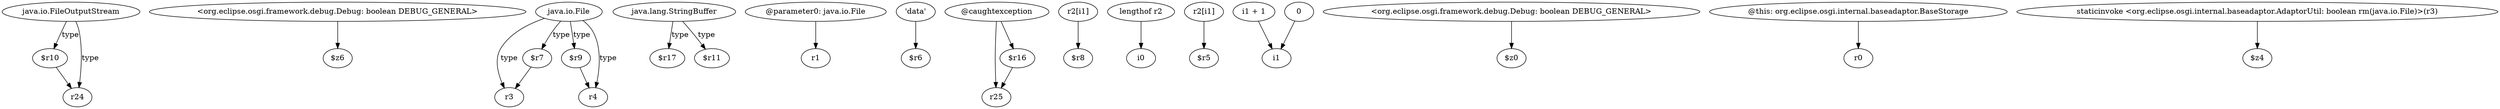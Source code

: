digraph g {
0[label="java.io.FileOutputStream"]
1[label="$r10"]
0->1[label="type"]
2[label="<org.eclipse.osgi.framework.debug.Debug: boolean DEBUG_GENERAL>"]
3[label="$z6"]
2->3[label=""]
4[label="java.io.File"]
5[label="r3"]
4->5[label="type"]
6[label="java.lang.StringBuffer"]
7[label="$r17"]
6->7[label="type"]
8[label="@parameter0: java.io.File"]
9[label="r1"]
8->9[label=""]
10[label="'data'"]
11[label="$r6"]
10->11[label=""]
12[label="$r11"]
6->12[label="type"]
13[label="r24"]
0->13[label="type"]
14[label="@caughtexception"]
15[label="r25"]
14->15[label=""]
16[label="r2[i1]"]
17[label="$r8"]
16->17[label=""]
18[label="lengthof r2"]
19[label="i0"]
18->19[label=""]
20[label="$r9"]
4->20[label="type"]
1->13[label=""]
21[label="r4"]
20->21[label=""]
22[label="$r16"]
22->15[label=""]
23[label="r2[i1]"]
24[label="$r5"]
23->24[label=""]
25[label="i1 + 1"]
26[label="i1"]
25->26[label=""]
27[label="0"]
27->26[label=""]
28[label="$r7"]
4->28[label="type"]
28->5[label=""]
4->21[label="type"]
29[label="<org.eclipse.osgi.framework.debug.Debug: boolean DEBUG_GENERAL>"]
30[label="$z0"]
29->30[label=""]
31[label="@this: org.eclipse.osgi.internal.baseadaptor.BaseStorage"]
32[label="r0"]
31->32[label=""]
33[label="staticinvoke <org.eclipse.osgi.internal.baseadaptor.AdaptorUtil: boolean rm(java.io.File)>(r3)"]
34[label="$z4"]
33->34[label=""]
14->22[label=""]
}